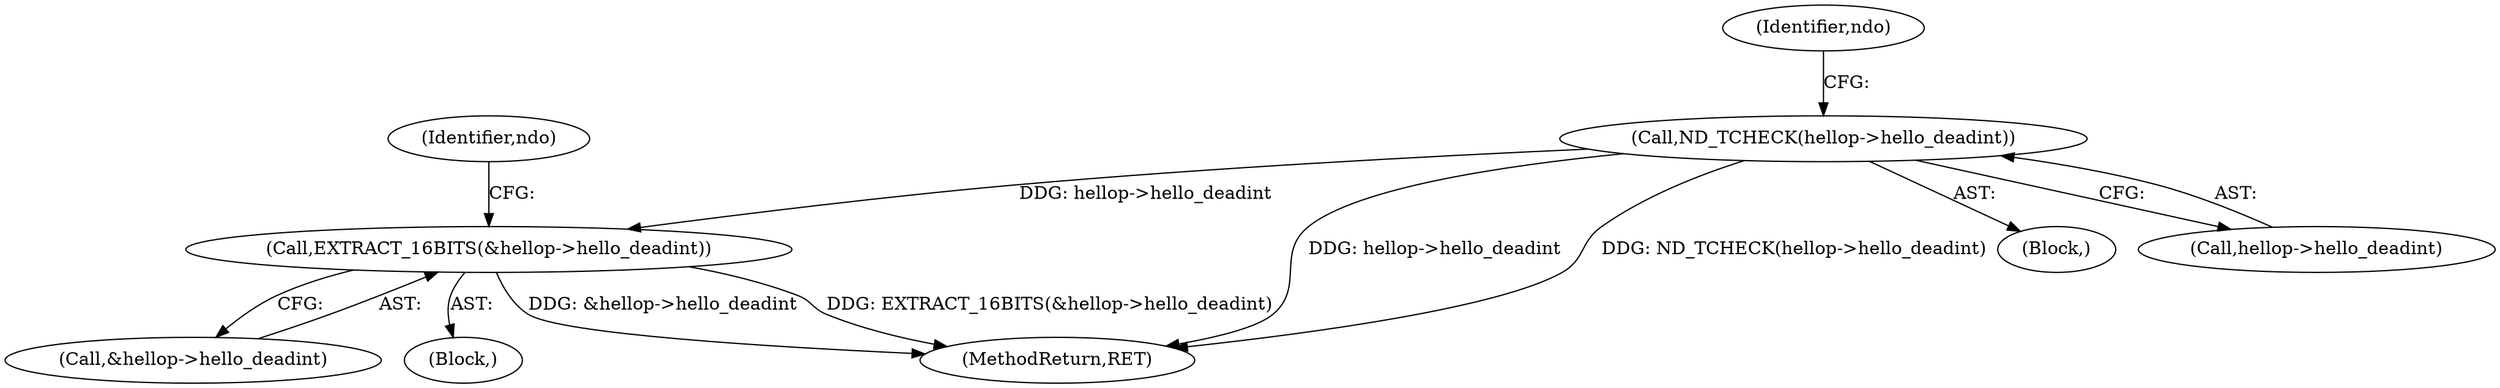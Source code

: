 digraph "0_tcpdump_88b2dac837e81cf56dce05e6e7b5989332c0092d@pointer" {
"1000163" [label="(Call,EXTRACT_16BITS(&hellop->hello_deadint))"];
"1000147" [label="(Call,ND_TCHECK(hellop->hello_deadint))"];
"1000153" [label="(Identifier,ndo)"];
"1000170" [label="(Identifier,ndo)"];
"1000118" [label="(Block,)"];
"1000163" [label="(Call,EXTRACT_16BITS(&hellop->hello_deadint))"];
"1000164" [label="(Call,&hellop->hello_deadint)"];
"1000162" [label="(Block,)"];
"1000147" [label="(Call,ND_TCHECK(hellop->hello_deadint))"];
"1000509" [label="(MethodReturn,RET)"];
"1000148" [label="(Call,hellop->hello_deadint)"];
"1000163" -> "1000162"  [label="AST: "];
"1000163" -> "1000164"  [label="CFG: "];
"1000164" -> "1000163"  [label="AST: "];
"1000170" -> "1000163"  [label="CFG: "];
"1000163" -> "1000509"  [label="DDG: &hellop->hello_deadint"];
"1000163" -> "1000509"  [label="DDG: EXTRACT_16BITS(&hellop->hello_deadint)"];
"1000147" -> "1000163"  [label="DDG: hellop->hello_deadint"];
"1000147" -> "1000118"  [label="AST: "];
"1000147" -> "1000148"  [label="CFG: "];
"1000148" -> "1000147"  [label="AST: "];
"1000153" -> "1000147"  [label="CFG: "];
"1000147" -> "1000509"  [label="DDG: hellop->hello_deadint"];
"1000147" -> "1000509"  [label="DDG: ND_TCHECK(hellop->hello_deadint)"];
}
